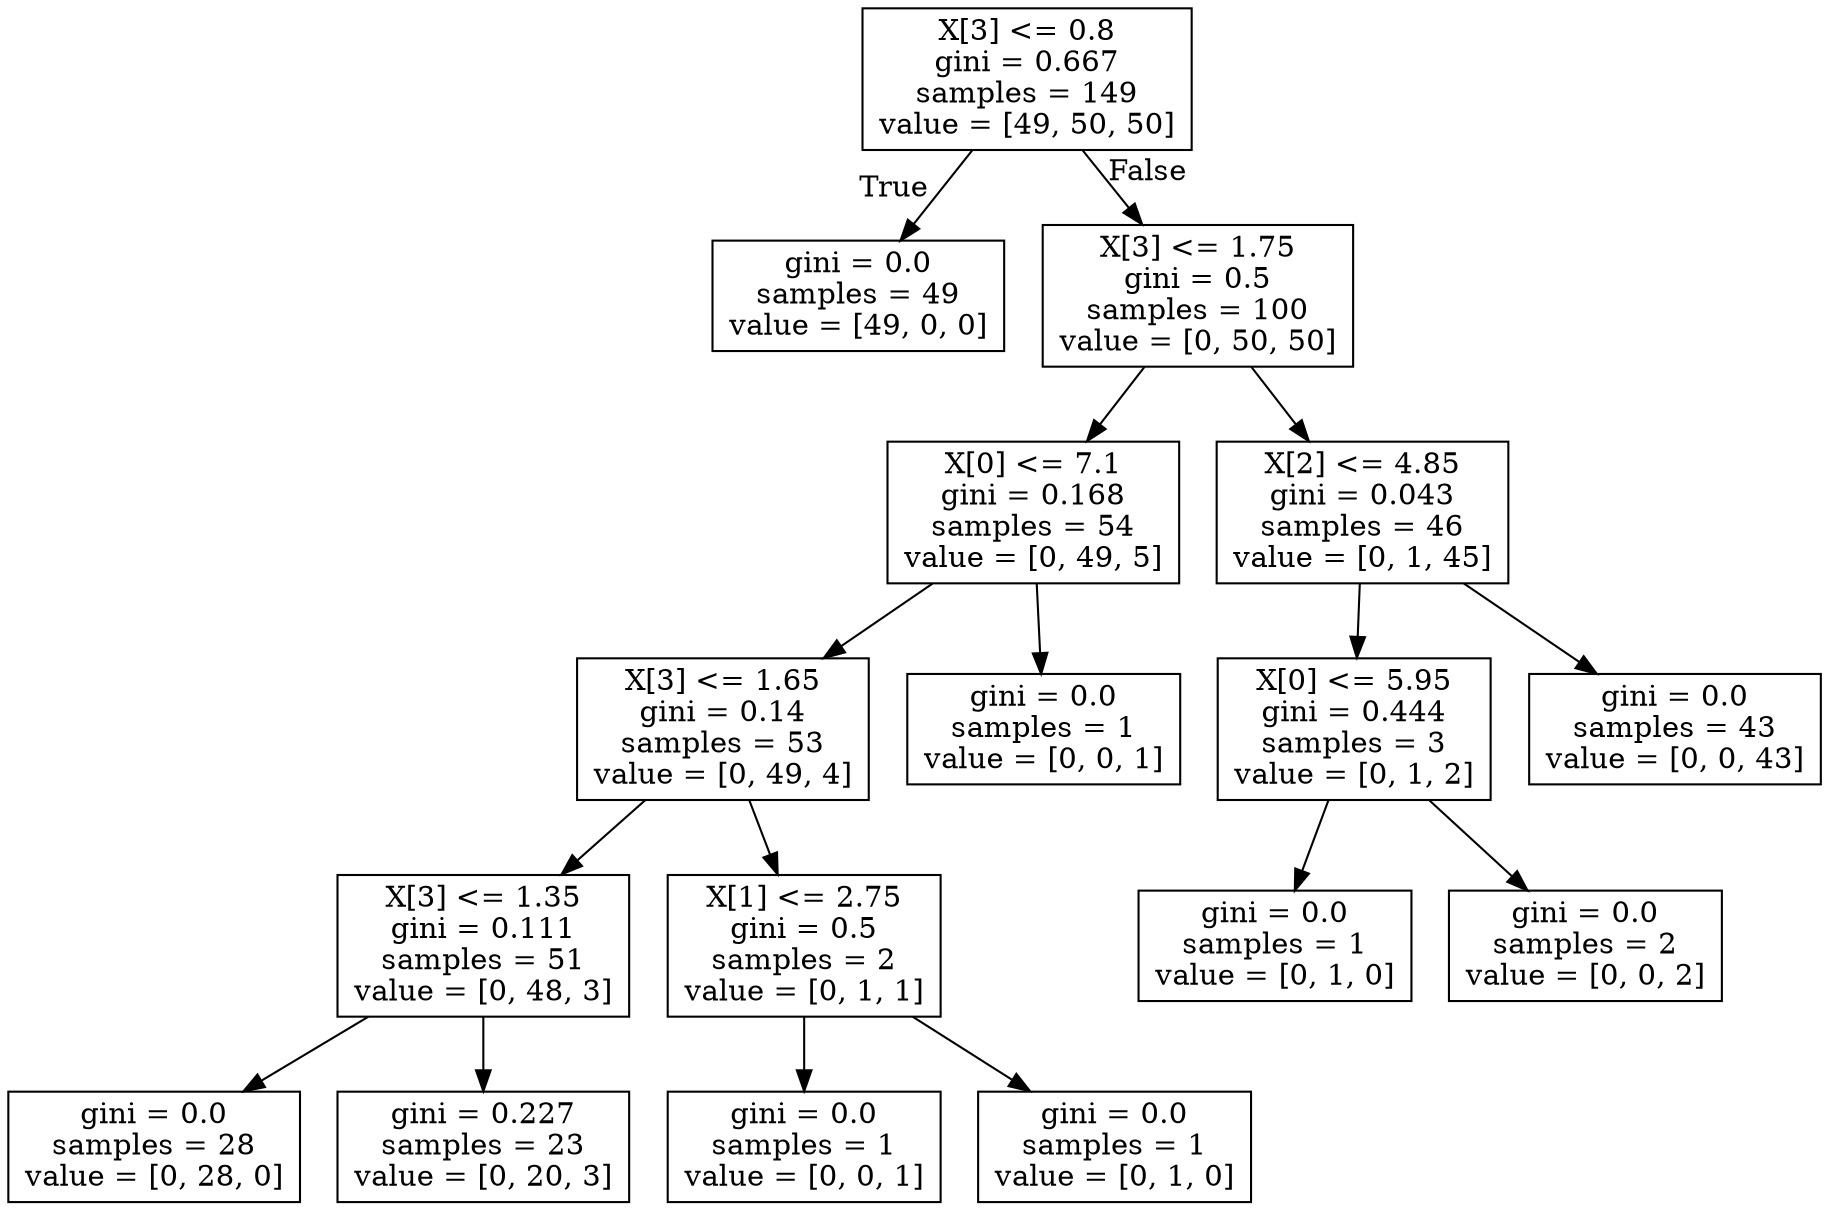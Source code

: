 digraph Tree {
node [shape=box] ;
0 [label="X[3] <= 0.8\ngini = 0.667\nsamples = 149\nvalue = [49, 50, 50]"] ;
1 [label="gini = 0.0\nsamples = 49\nvalue = [49, 0, 0]"] ;
0 -> 1 [labeldistance=2.5, labelangle=45, headlabel="True"] ;
2 [label="X[3] <= 1.75\ngini = 0.5\nsamples = 100\nvalue = [0, 50, 50]"] ;
0 -> 2 [labeldistance=2.5, labelangle=-45, headlabel="False"] ;
3 [label="X[0] <= 7.1\ngini = 0.168\nsamples = 54\nvalue = [0, 49, 5]"] ;
2 -> 3 ;
4 [label="X[3] <= 1.65\ngini = 0.14\nsamples = 53\nvalue = [0, 49, 4]"] ;
3 -> 4 ;
5 [label="X[3] <= 1.35\ngini = 0.111\nsamples = 51\nvalue = [0, 48, 3]"] ;
4 -> 5 ;
6 [label="gini = 0.0\nsamples = 28\nvalue = [0, 28, 0]"] ;
5 -> 6 ;
7 [label="gini = 0.227\nsamples = 23\nvalue = [0, 20, 3]"] ;
5 -> 7 ;
8 [label="X[1] <= 2.75\ngini = 0.5\nsamples = 2\nvalue = [0, 1, 1]"] ;
4 -> 8 ;
9 [label="gini = 0.0\nsamples = 1\nvalue = [0, 0, 1]"] ;
8 -> 9 ;
10 [label="gini = 0.0\nsamples = 1\nvalue = [0, 1, 0]"] ;
8 -> 10 ;
11 [label="gini = 0.0\nsamples = 1\nvalue = [0, 0, 1]"] ;
3 -> 11 ;
12 [label="X[2] <= 4.85\ngini = 0.043\nsamples = 46\nvalue = [0, 1, 45]"] ;
2 -> 12 ;
13 [label="X[0] <= 5.95\ngini = 0.444\nsamples = 3\nvalue = [0, 1, 2]"] ;
12 -> 13 ;
14 [label="gini = 0.0\nsamples = 1\nvalue = [0, 1, 0]"] ;
13 -> 14 ;
15 [label="gini = 0.0\nsamples = 2\nvalue = [0, 0, 2]"] ;
13 -> 15 ;
16 [label="gini = 0.0\nsamples = 43\nvalue = [0, 0, 43]"] ;
12 -> 16 ;
}